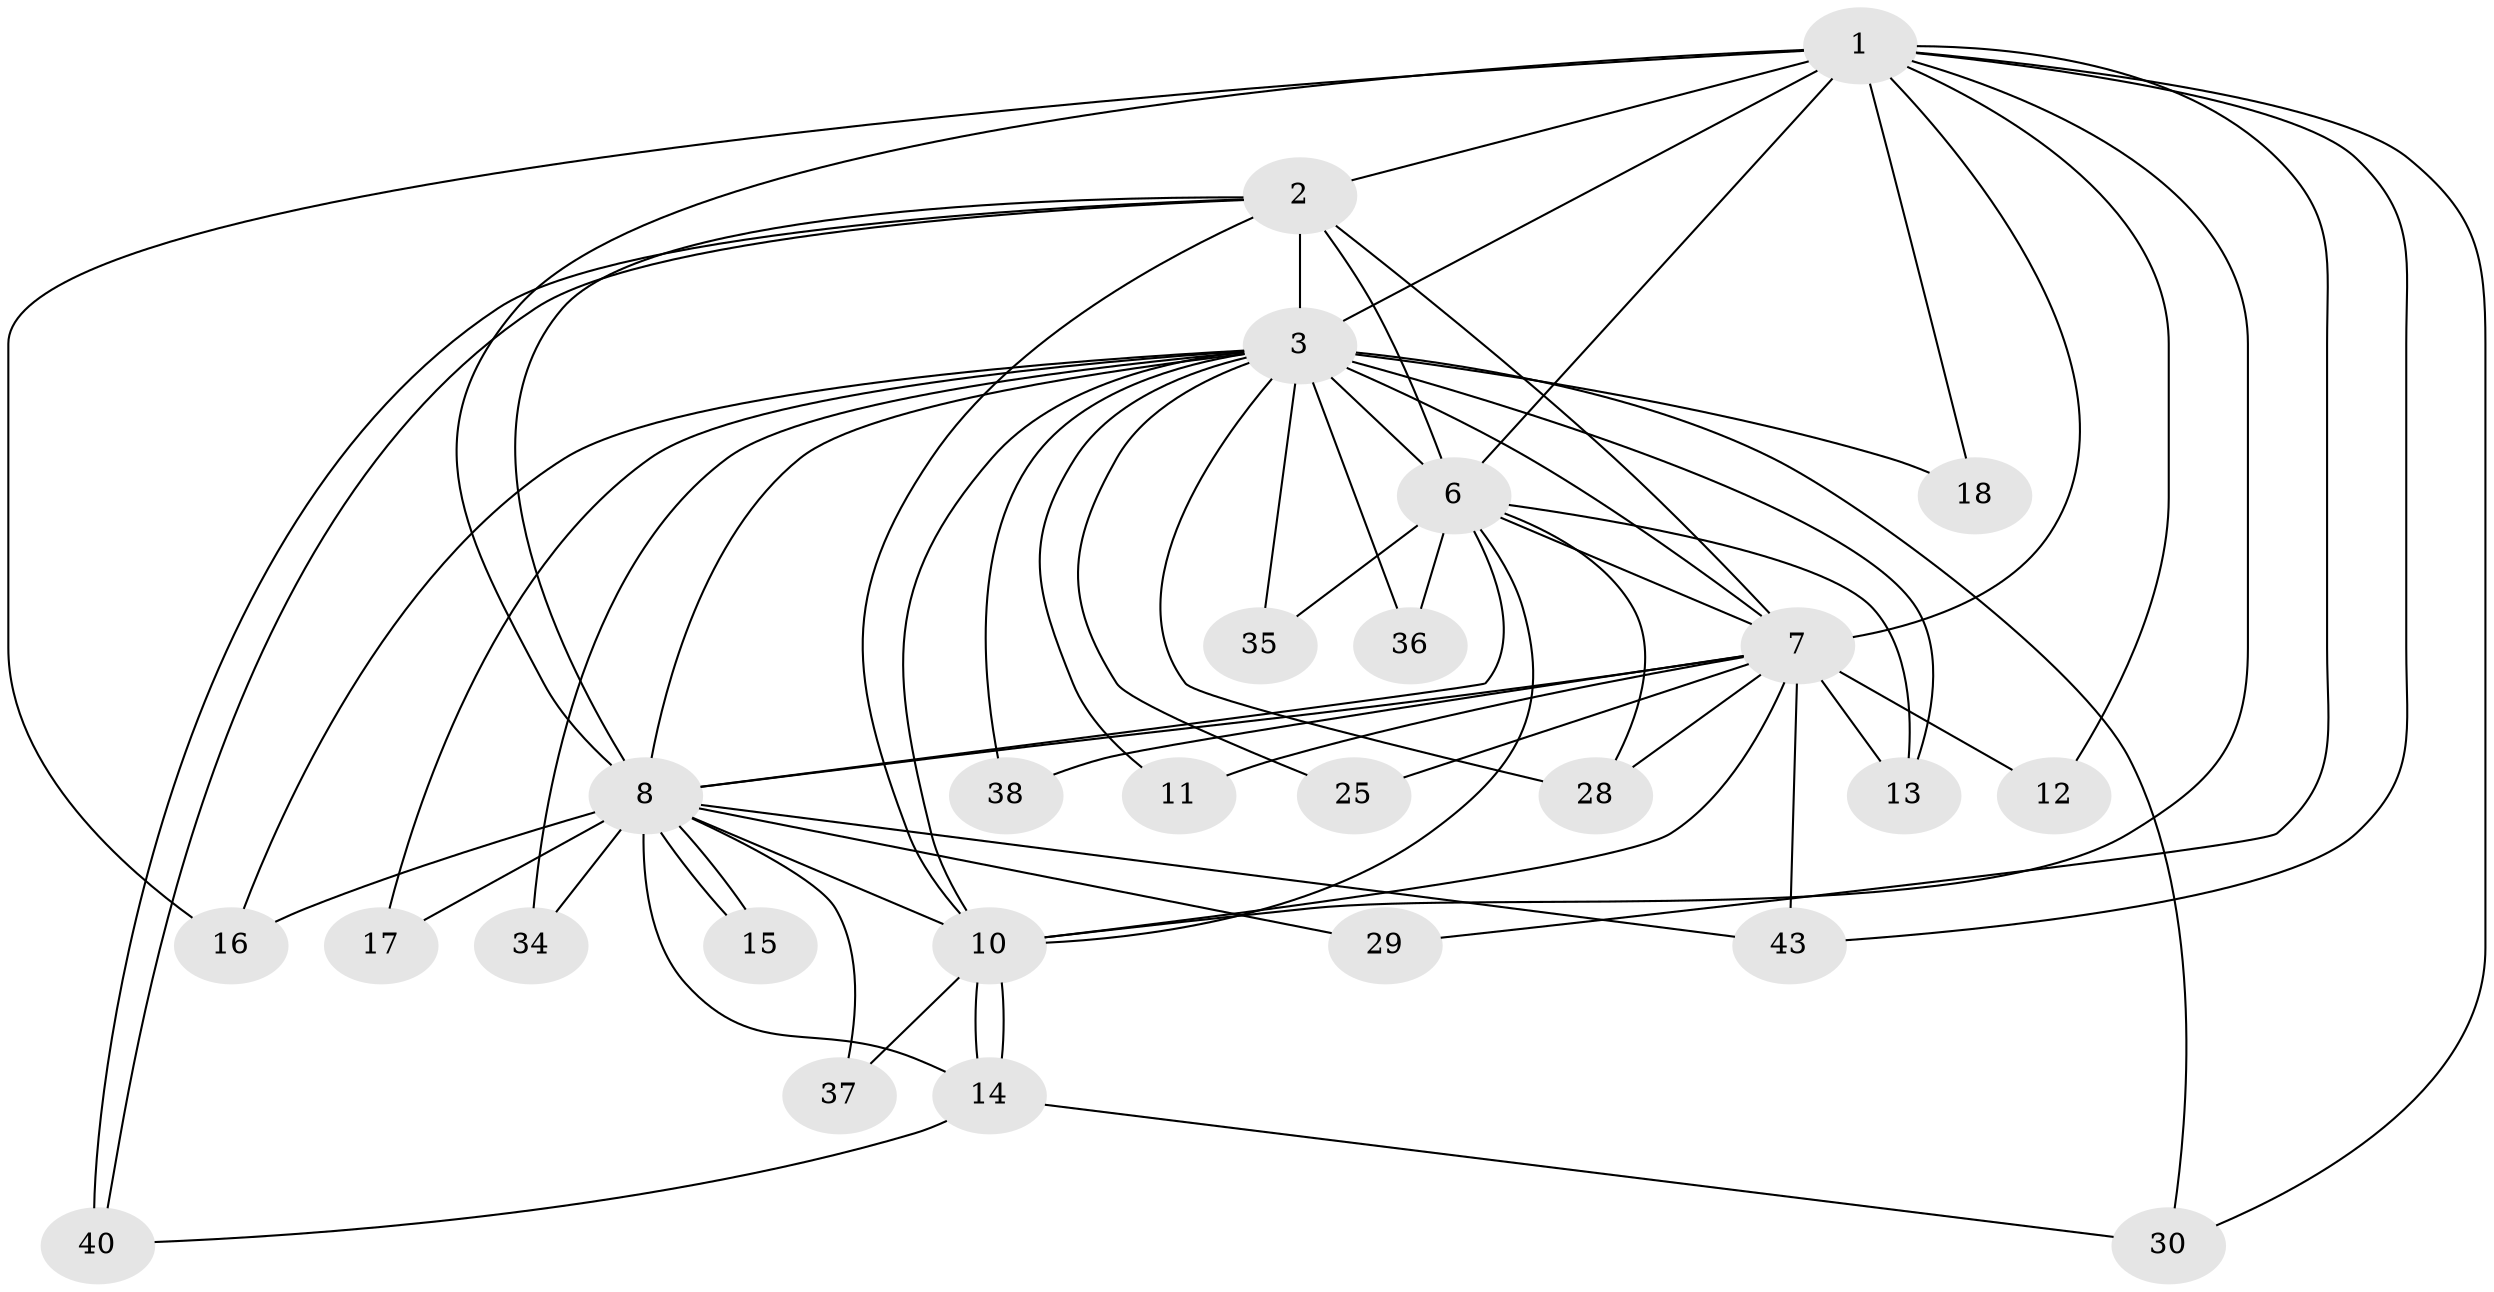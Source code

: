 // original degree distribution, {15: 0.038461538461538464, 12: 0.019230769230769232, 17: 0.038461538461538464, 14: 0.019230769230769232, 16: 0.019230769230769232, 20: 0.019230769230769232, 18: 0.019230769230769232, 11: 0.019230769230769232, 2: 0.5769230769230769, 7: 0.019230769230769232, 5: 0.019230769230769232, 4: 0.019230769230769232, 3: 0.17307692307692307}
// Generated by graph-tools (version 1.1) at 2025/14/03/09/25 04:14:17]
// undirected, 26 vertices, 66 edges
graph export_dot {
graph [start="1"]
  node [color=gray90,style=filled];
  1 [super="+32"];
  2 [super="+39"];
  3 [super="+23+5+22+4+46"];
  6 [super="+20+31"];
  7 [super="+27"];
  8 [super="+9"];
  10;
  11;
  12;
  13 [super="+52+19"];
  14 [super="+26"];
  15;
  16 [super="+24"];
  17;
  18;
  25;
  28 [super="+47"];
  29;
  30;
  34;
  35;
  36;
  37;
  38;
  40 [super="+48"];
  43 [super="+45"];
  1 -- 2;
  1 -- 3 [weight=3];
  1 -- 6;
  1 -- 7;
  1 -- 8 [weight=2];
  1 -- 10;
  1 -- 12;
  1 -- 16;
  1 -- 18;
  1 -- 29;
  1 -- 43;
  1 -- 30;
  2 -- 3 [weight=3];
  2 -- 6 [weight=2];
  2 -- 7;
  2 -- 8 [weight=2];
  2 -- 10;
  2 -- 40;
  2 -- 40;
  3 -- 6 [weight=5];
  3 -- 7 [weight=5];
  3 -- 8 [weight=7];
  3 -- 10 [weight=4];
  3 -- 13 [weight=3];
  3 -- 30;
  3 -- 36;
  3 -- 28;
  3 -- 34;
  3 -- 38;
  3 -- 11;
  3 -- 16;
  3 -- 17;
  3 -- 25;
  3 -- 35;
  3 -- 18 [weight=2];
  6 -- 7 [weight=2];
  6 -- 8 [weight=2];
  6 -- 10;
  6 -- 13;
  6 -- 28;
  6 -- 35;
  6 -- 36;
  7 -- 8 [weight=2];
  7 -- 10 [weight=2];
  7 -- 11;
  7 -- 12;
  7 -- 25;
  7 -- 28;
  7 -- 38;
  7 -- 43;
  7 -- 13;
  8 -- 10 [weight=2];
  8 -- 15;
  8 -- 15;
  8 -- 16 [weight=2];
  8 -- 17;
  8 -- 29;
  8 -- 34;
  8 -- 37;
  8 -- 43;
  8 -- 14;
  10 -- 14 [weight=2];
  10 -- 14;
  10 -- 37;
  14 -- 30;
  14 -- 40;
}
